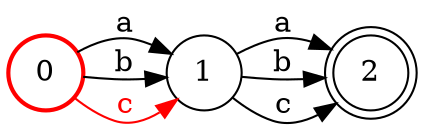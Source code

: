 digraph FST {
  margin = 0;
  rankdir = LR;
  label = "";
  center = 1;
  ranksep = "0.4";
  nodesep = "0.25";
  0 [label = "0", shape = circle, penwidth = 2.0, fontsize = 14, color = red, height = 0.5, fixedsize = true];
  0 -> 1 [label = "a", fontsize = 14];
  0 -> 1 [label = "b", fontsize = 14];
  0 -> 1 [label = "c", fontsize = 14, fontcolor = red, color = red];
  1 [label = "1", shape = circle, penwidth = 1.0, fontsize = 14, height = 0.5, fixedsize = true];
  1 -> 2 [label = "a", fontsize = 14];
  1 -> 2 [label = "b", fontsize = 14];
  1 -> 2 [label = "c", fontsize = 14];
  2 [label = "2", shape = doublecircle, penwidth = 1.0, fontsize = 14, height = 0.5, fixedsize = true];
}
